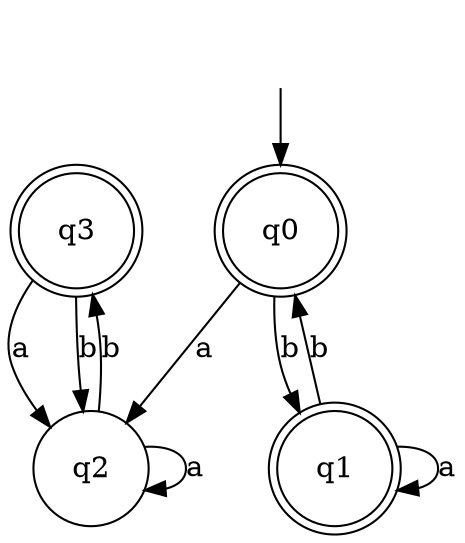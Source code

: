 digraph Automaton {

q3 [shape = doublecircle, label=<<TABLE BORDER="0" CELLBORDER="0" CELLSPACING="0"><TR><TD>q3</TD></TR></TABLE>>];

q1 [shape = doublecircle, label=<<TABLE BORDER="0" CELLBORDER="0" CELLSPACING="0"><TR><TD>q1</TD></TR></TABLE>>];

q2 [shape = circle, label=<<TABLE BORDER="0" CELLBORDER="0" CELLSPACING="0"><TR><TD>q2</TD></TR></TABLE>>];

_nil [style = invis, label=<<TABLE BORDER="0" CELLBORDER="" CELLSPACING="0"><TR><TD>_nil</TD></TR></TABLE>>];

q0 [shape = doublecircle, label=<<TABLE BORDER="0" CELLBORDER="0" CELLSPACING="0"><TR><TD>q0</TD></TR></TABLE>>];

q3->q2 [label="a"];

q3->q2 [label="b"];

_nil -> q0 [];

q1->q1 [label="a"];

q2->q2 [label="a"];

q1->q0 [label="b"];

q0->q2 [label="a"];

q0->q1 [label="b"];

q2->q3 [label="b"];

}
